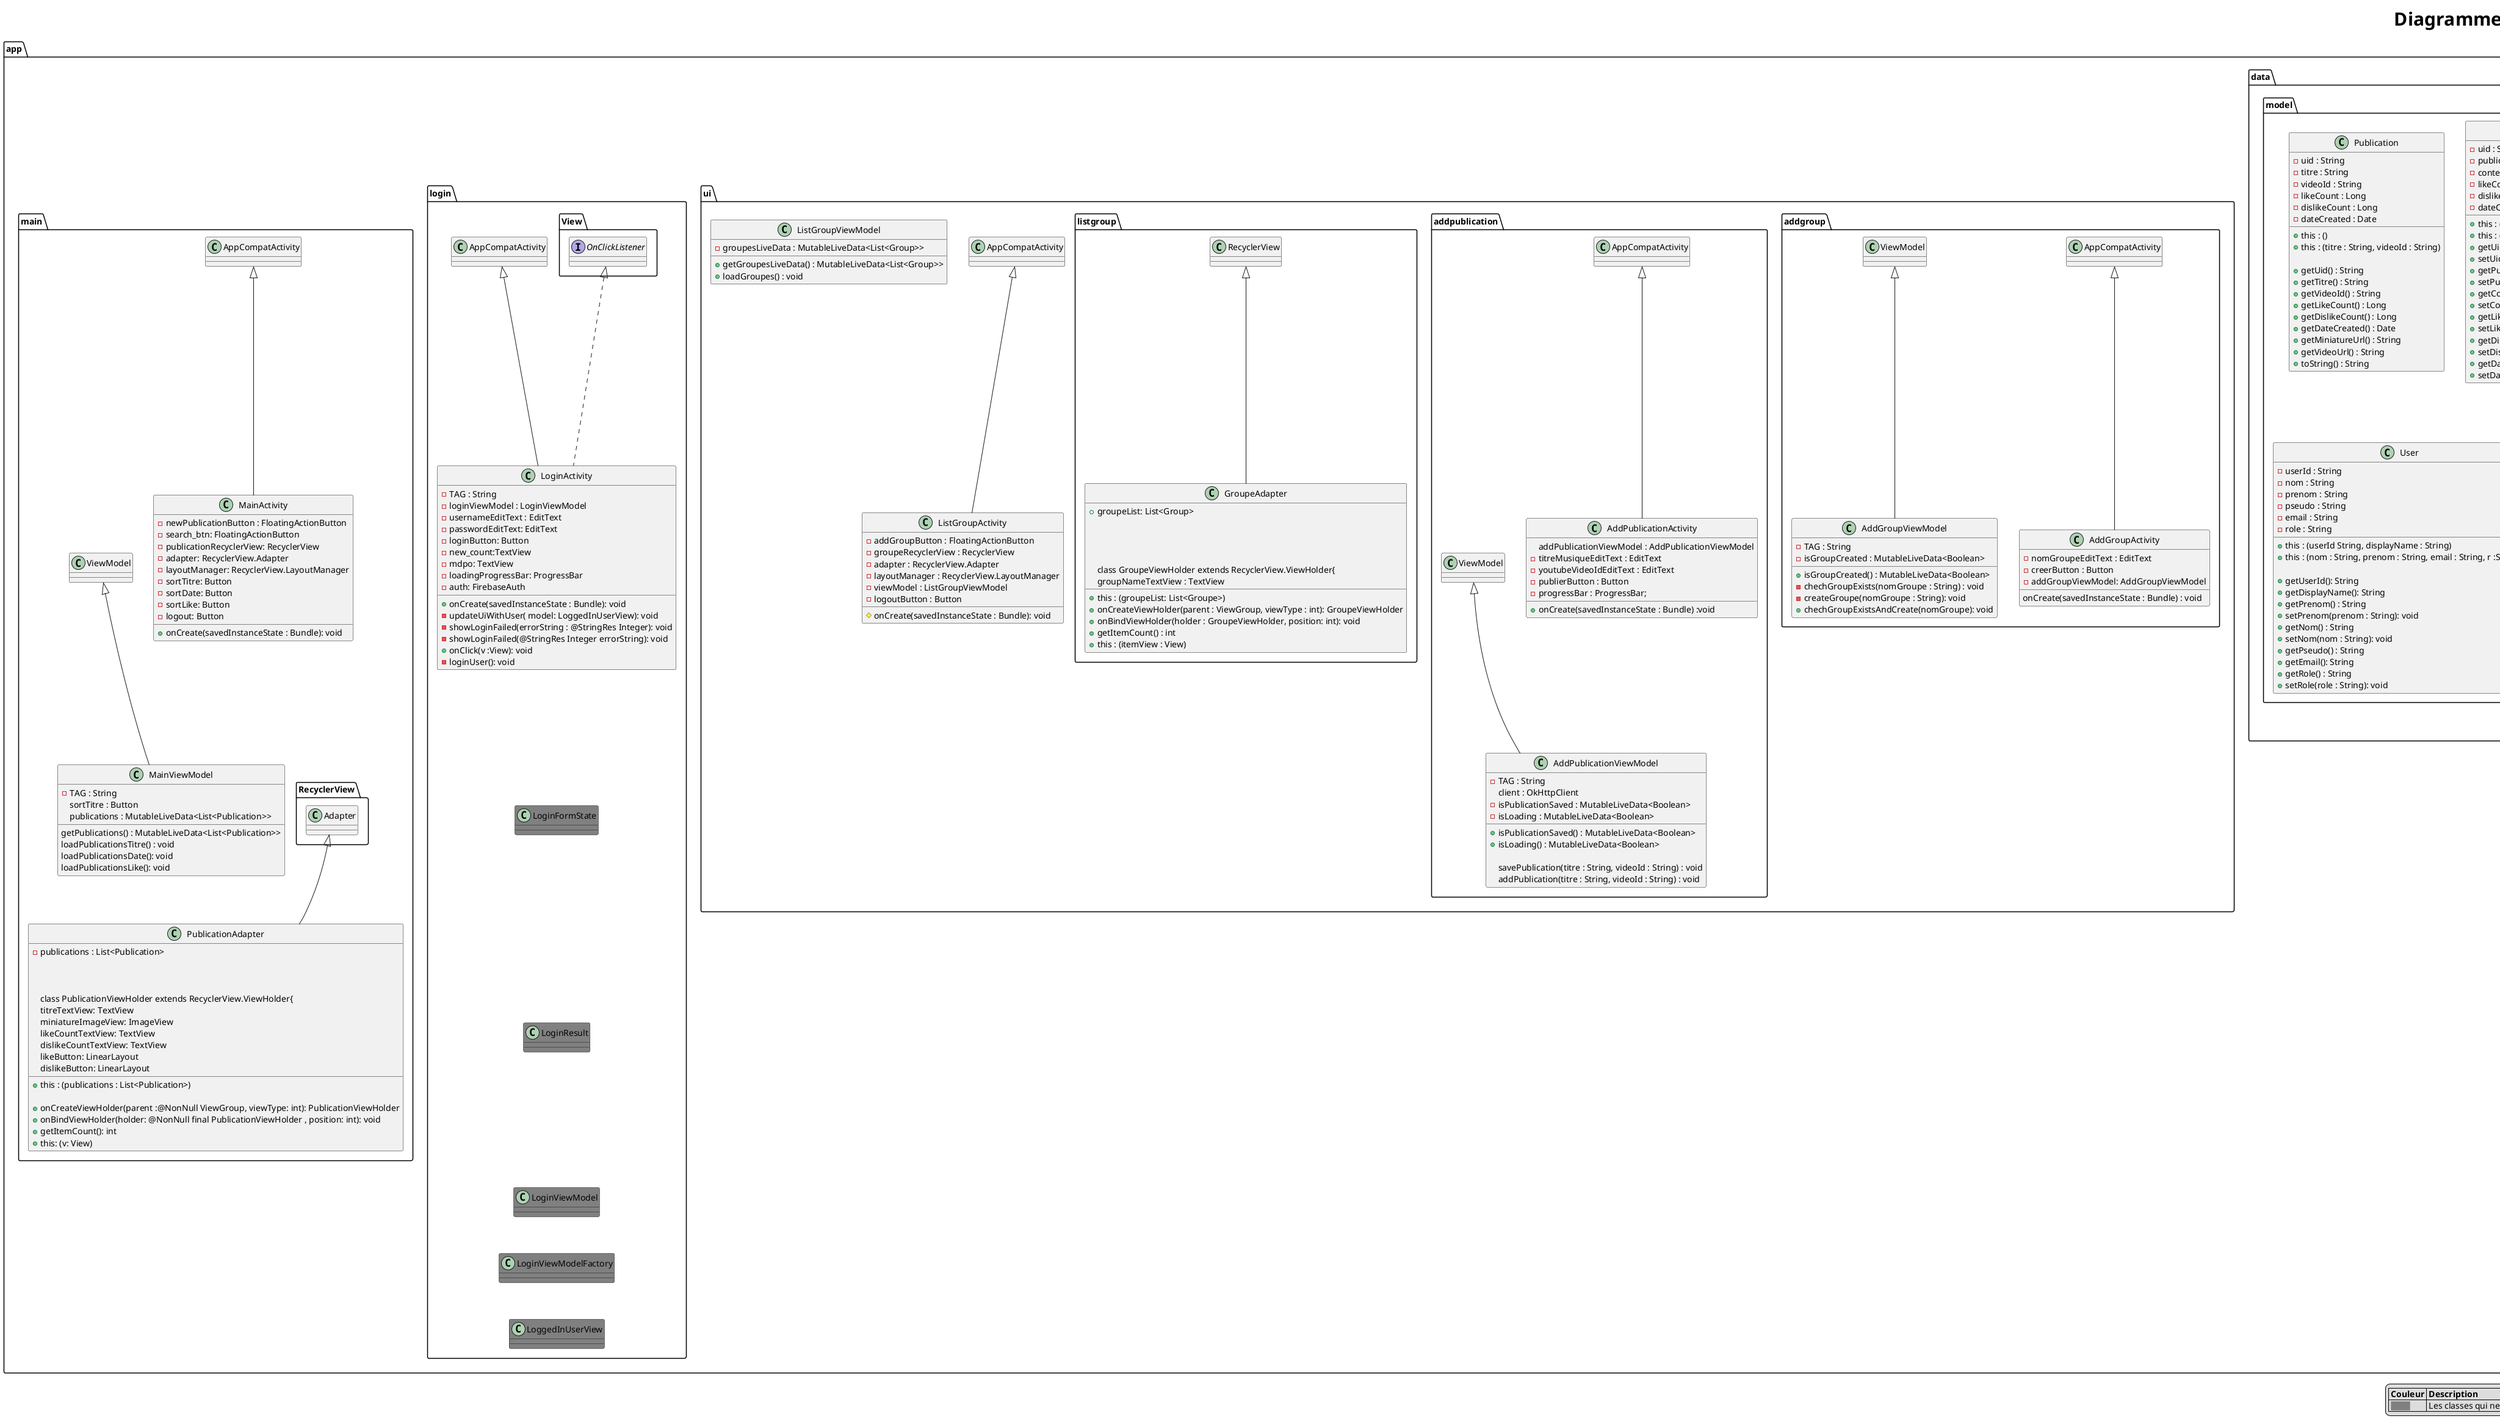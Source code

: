 @startuml model
title <size:30><b>Diagramme de classes</b></size>
legend
    |= Couleur |= Description |
    | <size:11><back:#grey>           </back></size>| Les classes qui ne sont pas encore utilisées |
endlegend

package app{

    package data {

        package api{

            class CommentaireFirestore{
                - COLLECTION_NAME : String
                + CONTENT : String
                + LIKE_COUNT : String
                + DISLIKE_COUNT : String
                + DATE_CREATED : String
                + PUBLICATION_ID : String

                + getCollection() : CollectionReference
                + getCollectionQueryDesc() : Query
                + getCollectionQueryByPublication(publicationId : String): Query
                + create(commentaire : Commentaire) : Task<DocumentReference>
            }

            class GroupeFirestore{
                - COLLECTION_NAME : String
                + NAME : String
                + DATE_CREATED: String

                + getCollection() : CollectionReference
                + getCollectionQueryDesc() : Query
                + getGroup(nom : String): Task<QuerySnapshot>
                + create(groupe : Groupe): Task<DocumentReference>
            }

            class PublicationFirestore{
                - COLLECTION_NAME : String
                + LIKE_COUNT : String
                + DISLIKE_COUNT : String
                + DATE_CREATED : String
                + TITRE : String
                + VIDEO_ID : String

                + getPublicationsCollection() : CollectionReference
                + createPublication( publication : Publication) : Task<DocumentReference>
                + getAllPublications() : Task<QuerySnapshot>
                + getAllPublicationsDesc() : Query
                + getPublicationRef( uid : String) : DocumentReference
                + getPublicationRef( publication : Publication) : DocumentReference
                + getPublication(uid : String) : Task<DocumentSnapshot>

                + updateTitre(uid : String, titre : String) : Task<Void>
                + updateTitre(publication : Publication, titre : String) : Task<Void>
                + updateVideoId(uid : String, videoId : String) : Task<Void>
                + updateVideoId(publication : Publication, titre : String) : Task<Void>

                - incrementValueByN(publication : Publication, field : String, n : int): Task<Void>
                + incrementLike( publication : Publication) : Task<Void>
                + incrementDislike( publication : Publication) : Task<Void>
                + deletePublication( uid : String) : Task<Void>
            }

        }
        'fin api'

        package extra{

            class LoginDataSource #grey{
                - mAuth : FirebaseAuth
                - db : FirebaseFirestore
            }

            class LoginRepository #grey{
            }

            class Result #grey{
            }

        }
        'fin extra'

        package model{

            class Commentaire{
                - uid : String
                - publicationId : String
                - content : String
                - likeCount : Long
                - dislikeCount : Long
                - dateCreated : Date

                + this : ()
                + this : (publicationId : String, content : String)
                + getUid() : String
                + setUid(uid : String): void
                + getPublicationId() : String
                + setPublicationId(publicationId : String): void
                + getContent() : String
                + setContent(content : String): void
                + getLikeCount() : Long
                + setLikeCount(likeCount : Long) : void
                + getDislikeCount() : Long
                + setDislikeCount(dislikeCount : long) : void
                + getDateCreated() : Date
                + setDateCreated(datecreated : Date) : void
            }

            class Groupe{
                - uid : String
                - name : String
                - dateCreated : Date

                + this : ()

                + getUid() : String
                + getName() : String
                + getDateCreated() : Date
            }

            class Publication{
                - uid : String
                - titre : String
                - videoId : String
                - likeCount : Long
                - dislikeCount : Long
                - dateCreated : Date

                + this : ()
                + this : (titre : String, videoId : String)

                + getUid() : String
                + getTitre() : String
                + getVideoId() : String
                + getLikeCount() : Long
                + getDislikeCount() : Long
                + getDateCreated() : Date
                + getMiniatureUrl() : String
                + getVideoUrl() : String
                + toString() : String
            }

            class User{
                - userId : String
                - nom : String
                - prenom : String
                - pseudo : String
                - email : String
                - role : String

                + this : (userId String, displayName : String)
                + this : (nom : String, prenom : String, email : String, r :String)

                + getUserId(): String
                + getDisplayName(): String
                + getPrenom() : String
                + setPrenom(prenom : String): void
                + getNom() : String
                + setNom(nom : String): void
                + getPseudo() : String
                + getEmail(): String
                + getRole() : String
                + setRole(role : String): void
            }
            Commentaire -[hidden]- Groupe
            Publication -[hidden]- User

        }
        'fin model'
    }
    'fin data'
  package ui{

    package addgroup{

        class AddGroupActivity extends AppCompatActivity{
            - nomGroupeEditText : EditText
            - creerButton : Button
            - addGroupViewModel: AddGroupViewModel

            onCreate(savedInstanceState : Bundle) : void
        }

        class AddGroupViewModel extends ViewModel{
            - TAG : String
            - isGroupCreated : MutableLiveData<Boolean>

            + isGroupCreated() : MutableLiveData<Boolean>
            - chechGroupExists(nomGroupe : String) : void
            - createGroupe(nomGroupe : String): void
            + chechGroupExistsAndCreate(nomGroupe): void
        }
    }
        'fin addgroup'

  	package addpublication{

        class AddPublicationActivity extends AppCompatActivity{
              addPublicationViewModel : AddPublicationViewModel
             - titreMusiqueEditText : EditText
             - youtubeVideoIdEditText : EditText
             - publierButton : Button
             - progressBar : ProgressBar;

             + onCreate(savedInstanceState : Bundle) :void
        }

        class AddPublicationViewModel extends ViewModel{
            - TAG : String
              client : OkHttpClient
            - isPublicationSaved : MutableLiveData<Boolean>
            - isLoading : MutableLiveData<Boolean>

            + isPublicationSaved() : MutableLiveData<Boolean>
            + isLoading() : MutableLiveData<Boolean>

            savePublication(titre : String, videoId : String) : void
            addPublication(titre : String, videoId : String) : void
        }

        AddPublicationActivity -[hidden]- AddPublicationViewModel
  	}
    'fin addpublication'

    package listgroup{

        class GroupeAdapter extends RecyclerView{
            + groupeList: List<Group>

            + this : (groupeList: List<Groupe>)


            + onCreateViewHolder(parent : ViewGroup, viewType : int): GroupeViewHolder
            + onBindViewHolder(holder : GroupeViewHolder, position: int): void
            + getItemCount() : int

            class GroupeViewHolder extends RecyclerView.ViewHolder{
                 groupNameTextView : TextView

                + this : (itemView : View)
            }
        }

        class ListGroupActivity extends AppCompatActivity {
            - addGroupButton : FloatingActionButton
            - groupeRecyclerView : RecyclerView
            - adapter : RecyclerView.Adapter
            - layoutManager : RecyclerView.LayoutManager
            - viewModel : ListGroupViewModel
            - logoutButton : Button

            # onCreate(savedInstanceState : Bundle): void
        }

        class ListGroupViewModel{
            - groupesLiveData : MutableLiveData<List<Group>>

            + getGroupesLiveData() : MutableLiveData<List<Group>>
            + loadGroupes() : void
        }
    }
     'fin listgroup'

  	package login{

    	  class LoggedInUserView #grey{

          }

          class LoginActivity extends AppCompatActivity implements View.OnClickListener{
               - TAG : String
               - loginViewModel : LoginViewModel
               - usernameEditText : EditText
               - passwordEditText: EditText
               - loginButton: Button
               - new_count:TextView
               - mdpo: TextView
               - loadingProgressBar: ProgressBar
               - auth: FirebaseAuth

               + onCreate(savedInstanceState : Bundle): void
               - updateUiWithUser( model: LoggedInUserView): void
               - showLoginFailed(errorString : @StringRes Integer): void
               - showLoginFailed(@StringRes Integer errorString): void
               + onClick(v :View): void
               - loginUser(): void
          }

          class LoginFormState #grey{}

          class LoginResult #grey{}

          class LoginViewModel #grey{}

          class LoginViewModelFactory #grey{}

          LoginActivity -[hidden]- LoginFormState
          LoginFormState -[hidden]- LoginResult
          LoginResult -[hidden]- LoginViewModel
          LoginViewModel -[hidden]- LoginViewModelFactory
          LoginViewModelFactory -[hidden]- LoggedInUserView

    }
    'fin login'

    package main{

        class MainActivity extends AppCompatActivity{
            - newPublicationButton : FloatingActionButton
            - search_btn: FloatingActionButton
            - publicationRecyclerView: RecyclerView
            - adapter: RecyclerView.Adapter
            - layoutManager: RecyclerView.LayoutManager
            - sortTitre: Button
            - sortDate: Button
            - sortLike: Button
            - logout: Button

            + onCreate(savedInstanceState : Bundle): void
        }

        class MainViewModel extends ViewModel{
            - TAG : String
             sortTitre : Button
             publications : MutableLiveData<List<Publication>>

             getPublications() : MutableLiveData<List<Publication>>
             loadPublicationsTitre() : void
             loadPublicationsDate(): void
             loadPublicationsLike(): void
        }

        class PublicationAdapter extends RecyclerView.Adapter{
            - publications : List<Publication>

            + this : (publications : List<Publication>)

            + onCreateViewHolder(parent :@NonNull ViewGroup, viewType: int): PublicationViewHolder
            + onBindViewHolder(holder: @NonNull final PublicationViewHolder , position: int): void
            + getItemCount(): int

            class PublicationViewHolder extends RecyclerView.ViewHolder{
                   titreTextView: TextView
                   miniatureImageView: ImageView
                   likeCountTextView: TextView
                   dislikeCountTextView: TextView
                   likeButton: LinearLayout
                   dislikeButton: LinearLayout

                   + this: (v: View)
            }
          }
          MainActivity -[hidden]- MainViewModel
          MainViewModel -[hidden]- PublicationAdapter

     }
     'fin main'

    package publication{

        class CommentaireAdapater extends RecyclerView.Adapter {
            - commentaires: List<Commentaire>

             + this: (commentaire : List<Commentaire>)

              + onCreateViewHolder(parent :@NonNull ViewGroup, viewType: int): CommentaireViewHolder
              + onBindViewHolder(holder: @NonNull final CommentaireViewHolder , position: int): void
              + getItemCount(): int
        }


        class PublicationActivtiy extends AppCompatActivity{
               titreTextView: TextView
               miniatureImageView: ImageView
               likeCountTextView: TextView
               dislikeCountTextView: TextView
               likeButton: LinearLayout
               dislikeButton:LinearLayout
               commentaireEditText: EditText
               commenterButton: Button
               publication: Publication
               - commentaireRecyclerView:  RecyclerView
               - adapter:  RecyclerView.Adapter
               - layoutManager: RecyclerView.LayoutManager

               + onCreate(savedInstanceState : Bundle): void
        }

        class PublicationViewModel extends ViewModel{
            - publication: MutableLiveData<Publication>
            - commentaires: MutableLiveData<Commentaire>

            + getPublication(): MutableLiveData<Publication>
            + getCommentaires(): MutableLiveData<Commentaire>
            + loadPublication(publicationId : String): void
            + loadCommentaires(publicationId : String): void
            + createCommentaires(publicationId : String, content : String): void
        }
    }
     'fin publication'

    package register{

    	class RegisterActivity extends AppCompatActivity implements View.OnClickListener{
                - TAG: String
                - uPrenom: EditText
                - uNom:  EditText
                - uPseudo:  EditText
                - uEmail: EditText
                - uMdp: EditText
                - LoginBtn:TextView
                - inscription: Button
                - login: Button
                - mAuth: FirebaseAuth
                - prgB: ProgressBar
                - btn_groupe: RadioGroup
                - role: RadioButton
                - registerViewModel: RegisterViewModel

                + onCreate(savedInstanceState : Bundle): void
                + onClick(v : View): void
                + registerUser(): void
        }

          class RegisterFormState #grey{}

          class RegisterViewModel #grey extends ViewModel{}

          RegisterActivity -[hidden]- RegisterViewModel
          RegisterViewModel -[hidden]- RegisterFormState
    }
     'fin register'

    package search{

        class SearchActivity extends AppCompatActivity {
            - recherche: EditText
            - btn_recherche: ImageButton
            - accueil: ImageButton
            - liste_pub: RecyclerView
            - adapter: RecyclerView.Adapter
            - layoutManager: RecyclerView.LayoutManager
            - searchViewModel: SearchViewModel

            + onCreate(savedInstanceState : Bundle): void

        }

        class SearchViewModel{
              - publication: MutableLiveData<Publication>

              + getPublications(): MutableLiveData<Publication>
              searchPublicationsTitle(titre: String): void
        }
        SearchActivity -[hidden]- SearchViewModel
    }
         'fin search'

@enduml